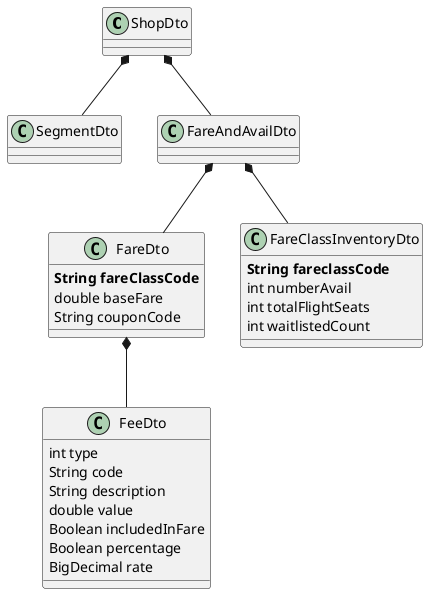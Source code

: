 @startuml

class ShopDto  {
}

class SegmentDto {
}

class FareAndAvailDto {
}

class FareDto {
    <b>String fareClassCode</b>
    double baseFare
    String couponCode

}

class FeeDto {
    int type
    String code
    String description
    double value
    Boolean includedInFare
    Boolean percentage
    BigDecimal rate
}

class FareClassInventoryDto {
    <b>String fareclassCode</b>
    int numberAvail
    int totalFlightSeats
    int waitlistedCount
}

ShopDto *-- SegmentDto
ShopDto *-- FareAndAvailDto
FareAndAvailDto *-- FareDto
FareDto *-- FeeDto
FareAndAvailDto *-- FareClassInventoryDto

@enduml